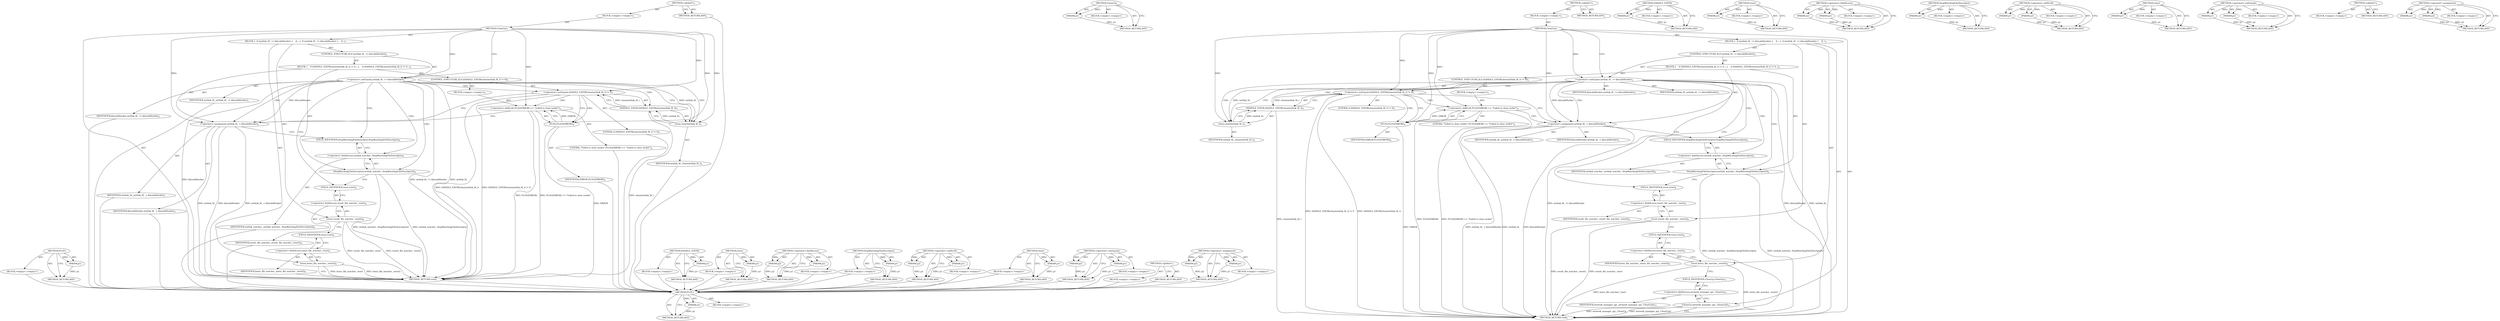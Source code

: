 digraph "&lt;operator&gt;.assignment" {
vulnerable_78 [label=<(METHOD,PLOG)>];
vulnerable_79 [label=<(PARAM,p1)>];
vulnerable_80 [label=<(BLOCK,&lt;empty&gt;,&lt;empty&gt;)>];
vulnerable_81 [label=<(METHOD_RETURN,ANY)>];
vulnerable_6 [label=<(METHOD,&lt;global&gt;)<SUB>1</SUB>>];
vulnerable_7 [label=<(BLOCK,&lt;empty&gt;,&lt;empty&gt;)<SUB>1</SUB>>];
vulnerable_8 [label=<(METHOD,CleanUp)<SUB>1</SUB>>];
vulnerable_9 [label=<(BLOCK,{
  if (netlink_fd_ != kInvalidSocket) {
    if...,{
  if (netlink_fd_ != kInvalidSocket) {
    if...)<SUB>1</SUB>>];
vulnerable_10 [label=<(CONTROL_STRUCTURE,IF,if (netlink_fd_ != kInvalidSocket))<SUB>2</SUB>>];
vulnerable_11 [label=<(&lt;operator&gt;.notEquals,netlink_fd_ != kInvalidSocket)<SUB>2</SUB>>];
vulnerable_12 [label=<(IDENTIFIER,netlink_fd_,netlink_fd_ != kInvalidSocket)<SUB>2</SUB>>];
vulnerable_13 [label=<(IDENTIFIER,kInvalidSocket,netlink_fd_ != kInvalidSocket)<SUB>2</SUB>>];
vulnerable_14 [label=<(BLOCK,{
    if (HANDLE_EINTR(close(netlink_fd_)) != 0...,{
    if (HANDLE_EINTR(close(netlink_fd_)) != 0...)<SUB>2</SUB>>];
vulnerable_15 [label=<(CONTROL_STRUCTURE,IF,if (HANDLE_EINTR(close(netlink_fd_)) != 0))<SUB>3</SUB>>];
vulnerable_16 [label=<(&lt;operator&gt;.notEquals,HANDLE_EINTR(close(netlink_fd_)) != 0)<SUB>3</SUB>>];
vulnerable_17 [label=<(HANDLE_EINTR,HANDLE_EINTR(close(netlink_fd_)))<SUB>3</SUB>>];
vulnerable_18 [label=<(close,close(netlink_fd_))<SUB>3</SUB>>];
vulnerable_19 [label=<(IDENTIFIER,netlink_fd_,close(netlink_fd_))<SUB>3</SUB>>];
vulnerable_20 [label=<(LITERAL,0,HANDLE_EINTR(close(netlink_fd_)) != 0)<SUB>3</SUB>>];
vulnerable_21 [label=<(BLOCK,&lt;empty&gt;,&lt;empty&gt;)<SUB>4</SUB>>];
vulnerable_22 [label=<(&lt;operator&gt;.shiftLeft,PLOG(ERROR) &lt;&lt; &quot;Failed to close socket&quot;)<SUB>4</SUB>>];
vulnerable_23 [label=<(PLOG,PLOG(ERROR))<SUB>4</SUB>>];
vulnerable_24 [label=<(IDENTIFIER,ERROR,PLOG(ERROR))<SUB>4</SUB>>];
vulnerable_25 [label=<(LITERAL,&quot;Failed to close socket&quot;,PLOG(ERROR) &lt;&lt; &quot;Failed to close socket&quot;)<SUB>4</SUB>>];
vulnerable_26 [label=<(&lt;operator&gt;.assignment,netlink_fd_ = kInvalidSocket)<SUB>5</SUB>>];
vulnerable_27 [label=<(IDENTIFIER,netlink_fd_,netlink_fd_ = kInvalidSocket)<SUB>5</SUB>>];
vulnerable_28 [label=<(IDENTIFIER,kInvalidSocket,netlink_fd_ = kInvalidSocket)<SUB>5</SUB>>];
vulnerable_29 [label=<(StopWatchingFileDescriptor,netlink_watcher_.StopWatchingFileDescriptor())<SUB>6</SUB>>];
vulnerable_30 [label=<(&lt;operator&gt;.fieldAccess,netlink_watcher_.StopWatchingFileDescriptor)<SUB>6</SUB>>];
vulnerable_31 [label=<(IDENTIFIER,netlink_watcher_,netlink_watcher_.StopWatchingFileDescriptor())<SUB>6</SUB>>];
vulnerable_32 [label=<(FIELD_IDENTIFIER,StopWatchingFileDescriptor,StopWatchingFileDescriptor)<SUB>6</SUB>>];
vulnerable_33 [label=<(reset,resolv_file_watcher_.reset())<SUB>8</SUB>>];
vulnerable_34 [label=<(&lt;operator&gt;.fieldAccess,resolv_file_watcher_.reset)<SUB>8</SUB>>];
vulnerable_35 [label=<(IDENTIFIER,resolv_file_watcher_,resolv_file_watcher_.reset())<SUB>8</SUB>>];
vulnerable_36 [label=<(FIELD_IDENTIFIER,reset,reset)<SUB>8</SUB>>];
vulnerable_37 [label=<(reset,hosts_file_watcher_.reset())<SUB>9</SUB>>];
vulnerable_38 [label=<(&lt;operator&gt;.fieldAccess,hosts_file_watcher_.reset)<SUB>9</SUB>>];
vulnerable_39 [label=<(IDENTIFIER,hosts_file_watcher_,hosts_file_watcher_.reset())<SUB>9</SUB>>];
vulnerable_40 [label=<(FIELD_IDENTIFIER,reset,reset)<SUB>9</SUB>>];
vulnerable_41 [label=<(METHOD_RETURN,void)<SUB>1</SUB>>];
vulnerable_43 [label=<(METHOD_RETURN,ANY)<SUB>1</SUB>>];
vulnerable_65 [label=<(METHOD,HANDLE_EINTR)>];
vulnerable_66 [label=<(PARAM,p1)>];
vulnerable_67 [label=<(BLOCK,&lt;empty&gt;,&lt;empty&gt;)>];
vulnerable_68 [label=<(METHOD_RETURN,ANY)>];
vulnerable_96 [label=<(METHOD,reset)>];
vulnerable_97 [label=<(PARAM,p1)>];
vulnerable_98 [label=<(BLOCK,&lt;empty&gt;,&lt;empty&gt;)>];
vulnerable_99 [label=<(METHOD_RETURN,ANY)>];
vulnerable_91 [label=<(METHOD,&lt;operator&gt;.fieldAccess)>];
vulnerable_92 [label=<(PARAM,p1)>];
vulnerable_93 [label=<(PARAM,p2)>];
vulnerable_94 [label=<(BLOCK,&lt;empty&gt;,&lt;empty&gt;)>];
vulnerable_95 [label=<(METHOD_RETURN,ANY)>];
vulnerable_87 [label=<(METHOD,StopWatchingFileDescriptor)>];
vulnerable_88 [label=<(PARAM,p1)>];
vulnerable_89 [label=<(BLOCK,&lt;empty&gt;,&lt;empty&gt;)>];
vulnerable_90 [label=<(METHOD_RETURN,ANY)>];
vulnerable_73 [label=<(METHOD,&lt;operator&gt;.shiftLeft)>];
vulnerable_74 [label=<(PARAM,p1)>];
vulnerable_75 [label=<(PARAM,p2)>];
vulnerable_76 [label=<(BLOCK,&lt;empty&gt;,&lt;empty&gt;)>];
vulnerable_77 [label=<(METHOD_RETURN,ANY)>];
vulnerable_69 [label=<(METHOD,close)>];
vulnerable_70 [label=<(PARAM,p1)>];
vulnerable_71 [label=<(BLOCK,&lt;empty&gt;,&lt;empty&gt;)>];
vulnerable_72 [label=<(METHOD_RETURN,ANY)>];
vulnerable_60 [label=<(METHOD,&lt;operator&gt;.notEquals)>];
vulnerable_61 [label=<(PARAM,p1)>];
vulnerable_62 [label=<(PARAM,p2)>];
vulnerable_63 [label=<(BLOCK,&lt;empty&gt;,&lt;empty&gt;)>];
vulnerable_64 [label=<(METHOD_RETURN,ANY)>];
vulnerable_54 [label=<(METHOD,&lt;global&gt;)<SUB>1</SUB>>];
vulnerable_55 [label=<(BLOCK,&lt;empty&gt;,&lt;empty&gt;)>];
vulnerable_56 [label=<(METHOD_RETURN,ANY)>];
vulnerable_82 [label=<(METHOD,&lt;operator&gt;.assignment)>];
vulnerable_83 [label=<(PARAM,p1)>];
vulnerable_84 [label=<(PARAM,p2)>];
vulnerable_85 [label=<(BLOCK,&lt;empty&gt;,&lt;empty&gt;)>];
vulnerable_86 [label=<(METHOD_RETURN,ANY)>];
fixed_82 [label=<(METHOD,PLOG)>];
fixed_83 [label=<(PARAM,p1)>];
fixed_84 [label=<(BLOCK,&lt;empty&gt;,&lt;empty&gt;)>];
fixed_85 [label=<(METHOD_RETURN,ANY)>];
fixed_104 [label=<(METHOD,CleanUp)>];
fixed_105 [label=<(PARAM,p1)>];
fixed_106 [label=<(BLOCK,&lt;empty&gt;,&lt;empty&gt;)>];
fixed_107 [label=<(METHOD_RETURN,ANY)>];
fixed_6 [label=<(METHOD,&lt;global&gt;)<SUB>1</SUB>>];
fixed_7 [label=<(BLOCK,&lt;empty&gt;,&lt;empty&gt;)<SUB>1</SUB>>];
fixed_8 [label=<(METHOD,CleanUp)<SUB>1</SUB>>];
fixed_9 [label=<(BLOCK,{
  if (netlink_fd_ != kInvalidSocket) {
    if...,{
  if (netlink_fd_ != kInvalidSocket) {
    if...)<SUB>1</SUB>>];
fixed_10 [label=<(CONTROL_STRUCTURE,IF,if (netlink_fd_ != kInvalidSocket))<SUB>2</SUB>>];
fixed_11 [label=<(&lt;operator&gt;.notEquals,netlink_fd_ != kInvalidSocket)<SUB>2</SUB>>];
fixed_12 [label=<(IDENTIFIER,netlink_fd_,netlink_fd_ != kInvalidSocket)<SUB>2</SUB>>];
fixed_13 [label=<(IDENTIFIER,kInvalidSocket,netlink_fd_ != kInvalidSocket)<SUB>2</SUB>>];
fixed_14 [label=<(BLOCK,{
    if (HANDLE_EINTR(close(netlink_fd_)) != 0...,{
    if (HANDLE_EINTR(close(netlink_fd_)) != 0...)<SUB>2</SUB>>];
fixed_15 [label=<(CONTROL_STRUCTURE,IF,if (HANDLE_EINTR(close(netlink_fd_)) != 0))<SUB>3</SUB>>];
fixed_16 [label=<(&lt;operator&gt;.notEquals,HANDLE_EINTR(close(netlink_fd_)) != 0)<SUB>3</SUB>>];
fixed_17 [label=<(HANDLE_EINTR,HANDLE_EINTR(close(netlink_fd_)))<SUB>3</SUB>>];
fixed_18 [label=<(close,close(netlink_fd_))<SUB>3</SUB>>];
fixed_19 [label=<(IDENTIFIER,netlink_fd_,close(netlink_fd_))<SUB>3</SUB>>];
fixed_20 [label=<(LITERAL,0,HANDLE_EINTR(close(netlink_fd_)) != 0)<SUB>3</SUB>>];
fixed_21 [label=<(BLOCK,&lt;empty&gt;,&lt;empty&gt;)<SUB>4</SUB>>];
fixed_22 [label=<(&lt;operator&gt;.shiftLeft,PLOG(ERROR) &lt;&lt; &quot;Failed to close socket&quot;)<SUB>4</SUB>>];
fixed_23 [label=<(PLOG,PLOG(ERROR))<SUB>4</SUB>>];
fixed_24 [label=<(IDENTIFIER,ERROR,PLOG(ERROR))<SUB>4</SUB>>];
fixed_25 [label=<(LITERAL,&quot;Failed to close socket&quot;,PLOG(ERROR) &lt;&lt; &quot;Failed to close socket&quot;)<SUB>4</SUB>>];
fixed_26 [label=<(&lt;operator&gt;.assignment,netlink_fd_ = kInvalidSocket)<SUB>5</SUB>>];
fixed_27 [label=<(IDENTIFIER,netlink_fd_,netlink_fd_ = kInvalidSocket)<SUB>5</SUB>>];
fixed_28 [label=<(IDENTIFIER,kInvalidSocket,netlink_fd_ = kInvalidSocket)<SUB>5</SUB>>];
fixed_29 [label=<(StopWatchingFileDescriptor,netlink_watcher_.StopWatchingFileDescriptor())<SUB>6</SUB>>];
fixed_30 [label=<(&lt;operator&gt;.fieldAccess,netlink_watcher_.StopWatchingFileDescriptor)<SUB>6</SUB>>];
fixed_31 [label=<(IDENTIFIER,netlink_watcher_,netlink_watcher_.StopWatchingFileDescriptor())<SUB>6</SUB>>];
fixed_32 [label=<(FIELD_IDENTIFIER,StopWatchingFileDescriptor,StopWatchingFileDescriptor)<SUB>6</SUB>>];
fixed_33 [label=<(reset,resolv_file_watcher_.reset())<SUB>8</SUB>>];
fixed_34 [label=<(&lt;operator&gt;.fieldAccess,resolv_file_watcher_.reset)<SUB>8</SUB>>];
fixed_35 [label=<(IDENTIFIER,resolv_file_watcher_,resolv_file_watcher_.reset())<SUB>8</SUB>>];
fixed_36 [label=<(FIELD_IDENTIFIER,reset,reset)<SUB>8</SUB>>];
fixed_37 [label=<(reset,hosts_file_watcher_.reset())<SUB>9</SUB>>];
fixed_38 [label=<(&lt;operator&gt;.fieldAccess,hosts_file_watcher_.reset)<SUB>9</SUB>>];
fixed_39 [label=<(IDENTIFIER,hosts_file_watcher_,hosts_file_watcher_.reset())<SUB>9</SUB>>];
fixed_40 [label=<(FIELD_IDENTIFIER,reset,reset)<SUB>9</SUB>>];
fixed_41 [label=<(CleanUp,network_manager_api_.CleanUp())<SUB>11</SUB>>];
fixed_42 [label=<(&lt;operator&gt;.fieldAccess,network_manager_api_.CleanUp)<SUB>11</SUB>>];
fixed_43 [label=<(IDENTIFIER,network_manager_api_,network_manager_api_.CleanUp())<SUB>11</SUB>>];
fixed_44 [label=<(FIELD_IDENTIFIER,CleanUp,CleanUp)<SUB>11</SUB>>];
fixed_45 [label=<(METHOD_RETURN,void)<SUB>1</SUB>>];
fixed_47 [label=<(METHOD_RETURN,ANY)<SUB>1</SUB>>];
fixed_69 [label=<(METHOD,HANDLE_EINTR)>];
fixed_70 [label=<(PARAM,p1)>];
fixed_71 [label=<(BLOCK,&lt;empty&gt;,&lt;empty&gt;)>];
fixed_72 [label=<(METHOD_RETURN,ANY)>];
fixed_100 [label=<(METHOD,reset)>];
fixed_101 [label=<(PARAM,p1)>];
fixed_102 [label=<(BLOCK,&lt;empty&gt;,&lt;empty&gt;)>];
fixed_103 [label=<(METHOD_RETURN,ANY)>];
fixed_95 [label=<(METHOD,&lt;operator&gt;.fieldAccess)>];
fixed_96 [label=<(PARAM,p1)>];
fixed_97 [label=<(PARAM,p2)>];
fixed_98 [label=<(BLOCK,&lt;empty&gt;,&lt;empty&gt;)>];
fixed_99 [label=<(METHOD_RETURN,ANY)>];
fixed_91 [label=<(METHOD,StopWatchingFileDescriptor)>];
fixed_92 [label=<(PARAM,p1)>];
fixed_93 [label=<(BLOCK,&lt;empty&gt;,&lt;empty&gt;)>];
fixed_94 [label=<(METHOD_RETURN,ANY)>];
fixed_77 [label=<(METHOD,&lt;operator&gt;.shiftLeft)>];
fixed_78 [label=<(PARAM,p1)>];
fixed_79 [label=<(PARAM,p2)>];
fixed_80 [label=<(BLOCK,&lt;empty&gt;,&lt;empty&gt;)>];
fixed_81 [label=<(METHOD_RETURN,ANY)>];
fixed_73 [label=<(METHOD,close)>];
fixed_74 [label=<(PARAM,p1)>];
fixed_75 [label=<(BLOCK,&lt;empty&gt;,&lt;empty&gt;)>];
fixed_76 [label=<(METHOD_RETURN,ANY)>];
fixed_64 [label=<(METHOD,&lt;operator&gt;.notEquals)>];
fixed_65 [label=<(PARAM,p1)>];
fixed_66 [label=<(PARAM,p2)>];
fixed_67 [label=<(BLOCK,&lt;empty&gt;,&lt;empty&gt;)>];
fixed_68 [label=<(METHOD_RETURN,ANY)>];
fixed_58 [label=<(METHOD,&lt;global&gt;)<SUB>1</SUB>>];
fixed_59 [label=<(BLOCK,&lt;empty&gt;,&lt;empty&gt;)>];
fixed_60 [label=<(METHOD_RETURN,ANY)>];
fixed_86 [label=<(METHOD,&lt;operator&gt;.assignment)>];
fixed_87 [label=<(PARAM,p1)>];
fixed_88 [label=<(PARAM,p2)>];
fixed_89 [label=<(BLOCK,&lt;empty&gt;,&lt;empty&gt;)>];
fixed_90 [label=<(METHOD_RETURN,ANY)>];
vulnerable_78 -> vulnerable_79  [key=0, label="AST: "];
vulnerable_78 -> vulnerable_79  [key=1, label="DDG: "];
vulnerable_78 -> vulnerable_80  [key=0, label="AST: "];
vulnerable_78 -> vulnerable_81  [key=0, label="AST: "];
vulnerable_78 -> vulnerable_81  [key=1, label="CFG: "];
vulnerable_79 -> vulnerable_81  [key=0, label="DDG: p1"];
vulnerable_80 -> fixed_82  [key=0];
vulnerable_81 -> fixed_82  [key=0];
vulnerable_6 -> vulnerable_7  [key=0, label="AST: "];
vulnerable_6 -> vulnerable_43  [key=0, label="AST: "];
vulnerable_6 -> vulnerable_43  [key=1, label="CFG: "];
vulnerable_7 -> vulnerable_8  [key=0, label="AST: "];
vulnerable_8 -> vulnerable_9  [key=0, label="AST: "];
vulnerable_8 -> vulnerable_41  [key=0, label="AST: "];
vulnerable_8 -> vulnerable_11  [key=0, label="CFG: "];
vulnerable_8 -> vulnerable_11  [key=1, label="DDG: "];
vulnerable_8 -> vulnerable_26  [key=0, label="DDG: "];
vulnerable_8 -> vulnerable_16  [key=0, label="DDG: "];
vulnerable_8 -> vulnerable_22  [key=0, label="DDG: "];
vulnerable_8 -> vulnerable_18  [key=0, label="DDG: "];
vulnerable_8 -> vulnerable_23  [key=0, label="DDG: "];
vulnerable_9 -> vulnerable_10  [key=0, label="AST: "];
vulnerable_9 -> vulnerable_33  [key=0, label="AST: "];
vulnerable_9 -> vulnerable_37  [key=0, label="AST: "];
vulnerable_10 -> vulnerable_11  [key=0, label="AST: "];
vulnerable_10 -> vulnerable_14  [key=0, label="AST: "];
vulnerable_11 -> vulnerable_12  [key=0, label="AST: "];
vulnerable_11 -> vulnerable_13  [key=0, label="AST: "];
vulnerable_11 -> vulnerable_18  [key=0, label="CFG: "];
vulnerable_11 -> vulnerable_18  [key=1, label="DDG: netlink_fd_"];
vulnerable_11 -> vulnerable_18  [key=2, label="CDG: "];
vulnerable_11 -> vulnerable_36  [key=0, label="CFG: "];
vulnerable_11 -> vulnerable_41  [key=0, label="DDG: netlink_fd_"];
vulnerable_11 -> vulnerable_41  [key=1, label="DDG: kInvalidSocket"];
vulnerable_11 -> vulnerable_41  [key=2, label="DDG: netlink_fd_ != kInvalidSocket"];
vulnerable_11 -> vulnerable_26  [key=0, label="DDG: kInvalidSocket"];
vulnerable_11 -> vulnerable_26  [key=1, label="CDG: "];
vulnerable_11 -> vulnerable_16  [key=0, label="CDG: "];
vulnerable_11 -> vulnerable_17  [key=0, label="CDG: "];
vulnerable_11 -> vulnerable_30  [key=0, label="CDG: "];
vulnerable_11 -> vulnerable_29  [key=0, label="CDG: "];
vulnerable_11 -> vulnerable_32  [key=0, label="CDG: "];
vulnerable_12 -> fixed_82  [key=0];
vulnerable_13 -> fixed_82  [key=0];
vulnerable_14 -> vulnerable_15  [key=0, label="AST: "];
vulnerable_14 -> vulnerable_26  [key=0, label="AST: "];
vulnerable_14 -> vulnerable_29  [key=0, label="AST: "];
vulnerable_15 -> vulnerable_16  [key=0, label="AST: "];
vulnerable_15 -> vulnerable_21  [key=0, label="AST: "];
vulnerable_16 -> vulnerable_17  [key=0, label="AST: "];
vulnerable_16 -> vulnerable_20  [key=0, label="AST: "];
vulnerable_16 -> vulnerable_23  [key=0, label="CFG: "];
vulnerable_16 -> vulnerable_23  [key=1, label="CDG: "];
vulnerable_16 -> vulnerable_26  [key=0, label="CFG: "];
vulnerable_16 -> vulnerable_41  [key=0, label="DDG: HANDLE_EINTR(close(netlink_fd_))"];
vulnerable_16 -> vulnerable_41  [key=1, label="DDG: HANDLE_EINTR(close(netlink_fd_)) != 0"];
vulnerable_16 -> vulnerable_22  [key=0, label="CDG: "];
vulnerable_17 -> vulnerable_18  [key=0, label="AST: "];
vulnerable_17 -> vulnerable_16  [key=0, label="CFG: "];
vulnerable_17 -> vulnerable_16  [key=1, label="DDG: close(netlink_fd_)"];
vulnerable_17 -> vulnerable_41  [key=0, label="DDG: close(netlink_fd_)"];
vulnerable_18 -> vulnerable_19  [key=0, label="AST: "];
vulnerable_18 -> vulnerable_17  [key=0, label="CFG: "];
vulnerable_18 -> vulnerable_17  [key=1, label="DDG: netlink_fd_"];
vulnerable_19 -> fixed_82  [key=0];
vulnerable_20 -> fixed_82  [key=0];
vulnerable_21 -> vulnerable_22  [key=0, label="AST: "];
vulnerable_22 -> vulnerable_23  [key=0, label="AST: "];
vulnerable_22 -> vulnerable_25  [key=0, label="AST: "];
vulnerable_22 -> vulnerable_26  [key=0, label="CFG: "];
vulnerable_22 -> vulnerable_41  [key=0, label="DDG: PLOG(ERROR)"];
vulnerable_22 -> vulnerable_41  [key=1, label="DDG: PLOG(ERROR) &lt;&lt; &quot;Failed to close socket&quot;"];
vulnerable_23 -> vulnerable_24  [key=0, label="AST: "];
vulnerable_23 -> vulnerable_22  [key=0, label="CFG: "];
vulnerable_23 -> vulnerable_22  [key=1, label="DDG: ERROR"];
vulnerable_23 -> vulnerable_41  [key=0, label="DDG: ERROR"];
vulnerable_24 -> fixed_82  [key=0];
vulnerable_25 -> fixed_82  [key=0];
vulnerable_26 -> vulnerable_27  [key=0, label="AST: "];
vulnerable_26 -> vulnerable_28  [key=0, label="AST: "];
vulnerable_26 -> vulnerable_32  [key=0, label="CFG: "];
vulnerable_26 -> vulnerable_41  [key=0, label="DDG: netlink_fd_"];
vulnerable_26 -> vulnerable_41  [key=1, label="DDG: kInvalidSocket"];
vulnerable_26 -> vulnerable_41  [key=2, label="DDG: netlink_fd_ = kInvalidSocket"];
vulnerable_27 -> fixed_82  [key=0];
vulnerable_28 -> fixed_82  [key=0];
vulnerable_29 -> vulnerable_30  [key=0, label="AST: "];
vulnerable_29 -> vulnerable_36  [key=0, label="CFG: "];
vulnerable_29 -> vulnerable_41  [key=0, label="DDG: netlink_watcher_.StopWatchingFileDescriptor"];
vulnerable_29 -> vulnerable_41  [key=1, label="DDG: netlink_watcher_.StopWatchingFileDescriptor()"];
vulnerable_30 -> vulnerable_31  [key=0, label="AST: "];
vulnerable_30 -> vulnerable_32  [key=0, label="AST: "];
vulnerable_30 -> vulnerable_29  [key=0, label="CFG: "];
vulnerable_31 -> fixed_82  [key=0];
vulnerable_32 -> vulnerable_30  [key=0, label="CFG: "];
vulnerable_33 -> vulnerable_34  [key=0, label="AST: "];
vulnerable_33 -> vulnerable_40  [key=0, label="CFG: "];
vulnerable_33 -> vulnerable_41  [key=0, label="DDG: resolv_file_watcher_.reset"];
vulnerable_33 -> vulnerable_41  [key=1, label="DDG: resolv_file_watcher_.reset()"];
vulnerable_34 -> vulnerable_35  [key=0, label="AST: "];
vulnerable_34 -> vulnerable_36  [key=0, label="AST: "];
vulnerable_34 -> vulnerable_33  [key=0, label="CFG: "];
vulnerable_35 -> fixed_82  [key=0];
vulnerable_36 -> vulnerable_34  [key=0, label="CFG: "];
vulnerable_37 -> vulnerable_38  [key=0, label="AST: "];
vulnerable_37 -> vulnerable_41  [key=0, label="CFG: "];
vulnerable_37 -> vulnerable_41  [key=1, label="DDG: hosts_file_watcher_.reset"];
vulnerable_37 -> vulnerable_41  [key=2, label="DDG: hosts_file_watcher_.reset()"];
vulnerable_38 -> vulnerable_39  [key=0, label="AST: "];
vulnerable_38 -> vulnerable_40  [key=0, label="AST: "];
vulnerable_38 -> vulnerable_37  [key=0, label="CFG: "];
vulnerable_39 -> fixed_82  [key=0];
vulnerable_40 -> vulnerable_38  [key=0, label="CFG: "];
vulnerable_41 -> fixed_82  [key=0];
vulnerable_43 -> fixed_82  [key=0];
vulnerable_65 -> vulnerable_66  [key=0, label="AST: "];
vulnerable_65 -> vulnerable_66  [key=1, label="DDG: "];
vulnerable_65 -> vulnerable_67  [key=0, label="AST: "];
vulnerable_65 -> vulnerable_68  [key=0, label="AST: "];
vulnerable_65 -> vulnerable_68  [key=1, label="CFG: "];
vulnerable_66 -> vulnerable_68  [key=0, label="DDG: p1"];
vulnerable_67 -> fixed_82  [key=0];
vulnerable_68 -> fixed_82  [key=0];
vulnerable_96 -> vulnerable_97  [key=0, label="AST: "];
vulnerable_96 -> vulnerable_97  [key=1, label="DDG: "];
vulnerable_96 -> vulnerable_98  [key=0, label="AST: "];
vulnerable_96 -> vulnerable_99  [key=0, label="AST: "];
vulnerable_96 -> vulnerable_99  [key=1, label="CFG: "];
vulnerable_97 -> vulnerable_99  [key=0, label="DDG: p1"];
vulnerable_98 -> fixed_82  [key=0];
vulnerable_99 -> fixed_82  [key=0];
vulnerable_91 -> vulnerable_92  [key=0, label="AST: "];
vulnerable_91 -> vulnerable_92  [key=1, label="DDG: "];
vulnerable_91 -> vulnerable_94  [key=0, label="AST: "];
vulnerable_91 -> vulnerable_93  [key=0, label="AST: "];
vulnerable_91 -> vulnerable_93  [key=1, label="DDG: "];
vulnerable_91 -> vulnerable_95  [key=0, label="AST: "];
vulnerable_91 -> vulnerable_95  [key=1, label="CFG: "];
vulnerable_92 -> vulnerable_95  [key=0, label="DDG: p1"];
vulnerable_93 -> vulnerable_95  [key=0, label="DDG: p2"];
vulnerable_94 -> fixed_82  [key=0];
vulnerable_95 -> fixed_82  [key=0];
vulnerable_87 -> vulnerable_88  [key=0, label="AST: "];
vulnerable_87 -> vulnerable_88  [key=1, label="DDG: "];
vulnerable_87 -> vulnerable_89  [key=0, label="AST: "];
vulnerable_87 -> vulnerable_90  [key=0, label="AST: "];
vulnerable_87 -> vulnerable_90  [key=1, label="CFG: "];
vulnerable_88 -> vulnerable_90  [key=0, label="DDG: p1"];
vulnerable_89 -> fixed_82  [key=0];
vulnerable_90 -> fixed_82  [key=0];
vulnerable_73 -> vulnerable_74  [key=0, label="AST: "];
vulnerable_73 -> vulnerable_74  [key=1, label="DDG: "];
vulnerable_73 -> vulnerable_76  [key=0, label="AST: "];
vulnerable_73 -> vulnerable_75  [key=0, label="AST: "];
vulnerable_73 -> vulnerable_75  [key=1, label="DDG: "];
vulnerable_73 -> vulnerable_77  [key=0, label="AST: "];
vulnerable_73 -> vulnerable_77  [key=1, label="CFG: "];
vulnerable_74 -> vulnerable_77  [key=0, label="DDG: p1"];
vulnerable_75 -> vulnerable_77  [key=0, label="DDG: p2"];
vulnerable_76 -> fixed_82  [key=0];
vulnerable_77 -> fixed_82  [key=0];
vulnerable_69 -> vulnerable_70  [key=0, label="AST: "];
vulnerable_69 -> vulnerable_70  [key=1, label="DDG: "];
vulnerable_69 -> vulnerable_71  [key=0, label="AST: "];
vulnerable_69 -> vulnerable_72  [key=0, label="AST: "];
vulnerable_69 -> vulnerable_72  [key=1, label="CFG: "];
vulnerable_70 -> vulnerable_72  [key=0, label="DDG: p1"];
vulnerable_71 -> fixed_82  [key=0];
vulnerable_72 -> fixed_82  [key=0];
vulnerable_60 -> vulnerable_61  [key=0, label="AST: "];
vulnerable_60 -> vulnerable_61  [key=1, label="DDG: "];
vulnerable_60 -> vulnerable_63  [key=0, label="AST: "];
vulnerable_60 -> vulnerable_62  [key=0, label="AST: "];
vulnerable_60 -> vulnerable_62  [key=1, label="DDG: "];
vulnerable_60 -> vulnerable_64  [key=0, label="AST: "];
vulnerable_60 -> vulnerable_64  [key=1, label="CFG: "];
vulnerable_61 -> vulnerable_64  [key=0, label="DDG: p1"];
vulnerable_62 -> vulnerable_64  [key=0, label="DDG: p2"];
vulnerable_63 -> fixed_82  [key=0];
vulnerable_64 -> fixed_82  [key=0];
vulnerable_54 -> vulnerable_55  [key=0, label="AST: "];
vulnerable_54 -> vulnerable_56  [key=0, label="AST: "];
vulnerable_54 -> vulnerable_56  [key=1, label="CFG: "];
vulnerable_55 -> fixed_82  [key=0];
vulnerable_56 -> fixed_82  [key=0];
vulnerable_82 -> vulnerable_83  [key=0, label="AST: "];
vulnerable_82 -> vulnerable_83  [key=1, label="DDG: "];
vulnerable_82 -> vulnerable_85  [key=0, label="AST: "];
vulnerable_82 -> vulnerable_84  [key=0, label="AST: "];
vulnerable_82 -> vulnerable_84  [key=1, label="DDG: "];
vulnerable_82 -> vulnerable_86  [key=0, label="AST: "];
vulnerable_82 -> vulnerable_86  [key=1, label="CFG: "];
vulnerable_83 -> vulnerable_86  [key=0, label="DDG: p1"];
vulnerable_84 -> vulnerable_86  [key=0, label="DDG: p2"];
vulnerable_85 -> fixed_82  [key=0];
vulnerable_86 -> fixed_82  [key=0];
fixed_82 -> fixed_83  [key=0, label="AST: "];
fixed_82 -> fixed_83  [key=1, label="DDG: "];
fixed_82 -> fixed_84  [key=0, label="AST: "];
fixed_82 -> fixed_85  [key=0, label="AST: "];
fixed_82 -> fixed_85  [key=1, label="CFG: "];
fixed_83 -> fixed_85  [key=0, label="DDG: p1"];
fixed_104 -> fixed_105  [key=0, label="AST: "];
fixed_104 -> fixed_105  [key=1, label="DDG: "];
fixed_104 -> fixed_106  [key=0, label="AST: "];
fixed_104 -> fixed_107  [key=0, label="AST: "];
fixed_104 -> fixed_107  [key=1, label="CFG: "];
fixed_105 -> fixed_107  [key=0, label="DDG: p1"];
fixed_6 -> fixed_7  [key=0, label="AST: "];
fixed_6 -> fixed_47  [key=0, label="AST: "];
fixed_6 -> fixed_47  [key=1, label="CFG: "];
fixed_7 -> fixed_8  [key=0, label="AST: "];
fixed_8 -> fixed_9  [key=0, label="AST: "];
fixed_8 -> fixed_45  [key=0, label="AST: "];
fixed_8 -> fixed_11  [key=0, label="CFG: "];
fixed_8 -> fixed_11  [key=1, label="DDG: "];
fixed_8 -> fixed_26  [key=0, label="DDG: "];
fixed_8 -> fixed_16  [key=0, label="DDG: "];
fixed_8 -> fixed_22  [key=0, label="DDG: "];
fixed_8 -> fixed_18  [key=0, label="DDG: "];
fixed_8 -> fixed_23  [key=0, label="DDG: "];
fixed_9 -> fixed_10  [key=0, label="AST: "];
fixed_9 -> fixed_33  [key=0, label="AST: "];
fixed_9 -> fixed_37  [key=0, label="AST: "];
fixed_9 -> fixed_41  [key=0, label="AST: "];
fixed_10 -> fixed_11  [key=0, label="AST: "];
fixed_10 -> fixed_14  [key=0, label="AST: "];
fixed_11 -> fixed_12  [key=0, label="AST: "];
fixed_11 -> fixed_13  [key=0, label="AST: "];
fixed_11 -> fixed_18  [key=0, label="CFG: "];
fixed_11 -> fixed_18  [key=1, label="DDG: netlink_fd_"];
fixed_11 -> fixed_18  [key=2, label="CDG: "];
fixed_11 -> fixed_36  [key=0, label="CFG: "];
fixed_11 -> fixed_45  [key=0, label="DDG: netlink_fd_"];
fixed_11 -> fixed_45  [key=1, label="DDG: kInvalidSocket"];
fixed_11 -> fixed_45  [key=2, label="DDG: netlink_fd_ != kInvalidSocket"];
fixed_11 -> fixed_26  [key=0, label="DDG: kInvalidSocket"];
fixed_11 -> fixed_26  [key=1, label="CDG: "];
fixed_11 -> fixed_16  [key=0, label="CDG: "];
fixed_11 -> fixed_17  [key=0, label="CDG: "];
fixed_11 -> fixed_30  [key=0, label="CDG: "];
fixed_11 -> fixed_29  [key=0, label="CDG: "];
fixed_11 -> fixed_32  [key=0, label="CDG: "];
fixed_14 -> fixed_15  [key=0, label="AST: "];
fixed_14 -> fixed_26  [key=0, label="AST: "];
fixed_14 -> fixed_29  [key=0, label="AST: "];
fixed_15 -> fixed_16  [key=0, label="AST: "];
fixed_15 -> fixed_21  [key=0, label="AST: "];
fixed_16 -> fixed_17  [key=0, label="AST: "];
fixed_16 -> fixed_20  [key=0, label="AST: "];
fixed_16 -> fixed_23  [key=0, label="CFG: "];
fixed_16 -> fixed_23  [key=1, label="CDG: "];
fixed_16 -> fixed_26  [key=0, label="CFG: "];
fixed_16 -> fixed_45  [key=0, label="DDG: HANDLE_EINTR(close(netlink_fd_))"];
fixed_16 -> fixed_45  [key=1, label="DDG: HANDLE_EINTR(close(netlink_fd_)) != 0"];
fixed_16 -> fixed_22  [key=0, label="CDG: "];
fixed_17 -> fixed_18  [key=0, label="AST: "];
fixed_17 -> fixed_16  [key=0, label="CFG: "];
fixed_17 -> fixed_16  [key=1, label="DDG: close(netlink_fd_)"];
fixed_17 -> fixed_45  [key=0, label="DDG: close(netlink_fd_)"];
fixed_18 -> fixed_19  [key=0, label="AST: "];
fixed_18 -> fixed_17  [key=0, label="CFG: "];
fixed_18 -> fixed_17  [key=1, label="DDG: netlink_fd_"];
fixed_21 -> fixed_22  [key=0, label="AST: "];
fixed_22 -> fixed_23  [key=0, label="AST: "];
fixed_22 -> fixed_25  [key=0, label="AST: "];
fixed_22 -> fixed_26  [key=0, label="CFG: "];
fixed_22 -> fixed_45  [key=0, label="DDG: PLOG(ERROR)"];
fixed_22 -> fixed_45  [key=1, label="DDG: PLOG(ERROR) &lt;&lt; &quot;Failed to close socket&quot;"];
fixed_23 -> fixed_24  [key=0, label="AST: "];
fixed_23 -> fixed_22  [key=0, label="CFG: "];
fixed_23 -> fixed_22  [key=1, label="DDG: ERROR"];
fixed_23 -> fixed_45  [key=0, label="DDG: ERROR"];
fixed_26 -> fixed_27  [key=0, label="AST: "];
fixed_26 -> fixed_28  [key=0, label="AST: "];
fixed_26 -> fixed_32  [key=0, label="CFG: "];
fixed_26 -> fixed_45  [key=0, label="DDG: netlink_fd_"];
fixed_26 -> fixed_45  [key=1, label="DDG: kInvalidSocket"];
fixed_26 -> fixed_45  [key=2, label="DDG: netlink_fd_ = kInvalidSocket"];
fixed_29 -> fixed_30  [key=0, label="AST: "];
fixed_29 -> fixed_36  [key=0, label="CFG: "];
fixed_29 -> fixed_45  [key=0, label="DDG: netlink_watcher_.StopWatchingFileDescriptor"];
fixed_29 -> fixed_45  [key=1, label="DDG: netlink_watcher_.StopWatchingFileDescriptor()"];
fixed_30 -> fixed_31  [key=0, label="AST: "];
fixed_30 -> fixed_32  [key=0, label="AST: "];
fixed_30 -> fixed_29  [key=0, label="CFG: "];
fixed_32 -> fixed_30  [key=0, label="CFG: "];
fixed_33 -> fixed_34  [key=0, label="AST: "];
fixed_33 -> fixed_40  [key=0, label="CFG: "];
fixed_33 -> fixed_45  [key=0, label="DDG: resolv_file_watcher_.reset"];
fixed_33 -> fixed_45  [key=1, label="DDG: resolv_file_watcher_.reset()"];
fixed_34 -> fixed_35  [key=0, label="AST: "];
fixed_34 -> fixed_36  [key=0, label="AST: "];
fixed_34 -> fixed_33  [key=0, label="CFG: "];
fixed_36 -> fixed_34  [key=0, label="CFG: "];
fixed_37 -> fixed_38  [key=0, label="AST: "];
fixed_37 -> fixed_44  [key=0, label="CFG: "];
fixed_37 -> fixed_45  [key=0, label="DDG: hosts_file_watcher_.reset"];
fixed_37 -> fixed_45  [key=1, label="DDG: hosts_file_watcher_.reset()"];
fixed_38 -> fixed_39  [key=0, label="AST: "];
fixed_38 -> fixed_40  [key=0, label="AST: "];
fixed_38 -> fixed_37  [key=0, label="CFG: "];
fixed_40 -> fixed_38  [key=0, label="CFG: "];
fixed_41 -> fixed_42  [key=0, label="AST: "];
fixed_41 -> fixed_45  [key=0, label="CFG: "];
fixed_41 -> fixed_45  [key=1, label="DDG: network_manager_api_.CleanUp"];
fixed_41 -> fixed_45  [key=2, label="DDG: network_manager_api_.CleanUp()"];
fixed_42 -> fixed_43  [key=0, label="AST: "];
fixed_42 -> fixed_44  [key=0, label="AST: "];
fixed_42 -> fixed_41  [key=0, label="CFG: "];
fixed_44 -> fixed_42  [key=0, label="CFG: "];
fixed_69 -> fixed_70  [key=0, label="AST: "];
fixed_69 -> fixed_70  [key=1, label="DDG: "];
fixed_69 -> fixed_71  [key=0, label="AST: "];
fixed_69 -> fixed_72  [key=0, label="AST: "];
fixed_69 -> fixed_72  [key=1, label="CFG: "];
fixed_70 -> fixed_72  [key=0, label="DDG: p1"];
fixed_100 -> fixed_101  [key=0, label="AST: "];
fixed_100 -> fixed_101  [key=1, label="DDG: "];
fixed_100 -> fixed_102  [key=0, label="AST: "];
fixed_100 -> fixed_103  [key=0, label="AST: "];
fixed_100 -> fixed_103  [key=1, label="CFG: "];
fixed_101 -> fixed_103  [key=0, label="DDG: p1"];
fixed_95 -> fixed_96  [key=0, label="AST: "];
fixed_95 -> fixed_96  [key=1, label="DDG: "];
fixed_95 -> fixed_98  [key=0, label="AST: "];
fixed_95 -> fixed_97  [key=0, label="AST: "];
fixed_95 -> fixed_97  [key=1, label="DDG: "];
fixed_95 -> fixed_99  [key=0, label="AST: "];
fixed_95 -> fixed_99  [key=1, label="CFG: "];
fixed_96 -> fixed_99  [key=0, label="DDG: p1"];
fixed_97 -> fixed_99  [key=0, label="DDG: p2"];
fixed_91 -> fixed_92  [key=0, label="AST: "];
fixed_91 -> fixed_92  [key=1, label="DDG: "];
fixed_91 -> fixed_93  [key=0, label="AST: "];
fixed_91 -> fixed_94  [key=0, label="AST: "];
fixed_91 -> fixed_94  [key=1, label="CFG: "];
fixed_92 -> fixed_94  [key=0, label="DDG: p1"];
fixed_77 -> fixed_78  [key=0, label="AST: "];
fixed_77 -> fixed_78  [key=1, label="DDG: "];
fixed_77 -> fixed_80  [key=0, label="AST: "];
fixed_77 -> fixed_79  [key=0, label="AST: "];
fixed_77 -> fixed_79  [key=1, label="DDG: "];
fixed_77 -> fixed_81  [key=0, label="AST: "];
fixed_77 -> fixed_81  [key=1, label="CFG: "];
fixed_78 -> fixed_81  [key=0, label="DDG: p1"];
fixed_79 -> fixed_81  [key=0, label="DDG: p2"];
fixed_73 -> fixed_74  [key=0, label="AST: "];
fixed_73 -> fixed_74  [key=1, label="DDG: "];
fixed_73 -> fixed_75  [key=0, label="AST: "];
fixed_73 -> fixed_76  [key=0, label="AST: "];
fixed_73 -> fixed_76  [key=1, label="CFG: "];
fixed_74 -> fixed_76  [key=0, label="DDG: p1"];
fixed_64 -> fixed_65  [key=0, label="AST: "];
fixed_64 -> fixed_65  [key=1, label="DDG: "];
fixed_64 -> fixed_67  [key=0, label="AST: "];
fixed_64 -> fixed_66  [key=0, label="AST: "];
fixed_64 -> fixed_66  [key=1, label="DDG: "];
fixed_64 -> fixed_68  [key=0, label="AST: "];
fixed_64 -> fixed_68  [key=1, label="CFG: "];
fixed_65 -> fixed_68  [key=0, label="DDG: p1"];
fixed_66 -> fixed_68  [key=0, label="DDG: p2"];
fixed_58 -> fixed_59  [key=0, label="AST: "];
fixed_58 -> fixed_60  [key=0, label="AST: "];
fixed_58 -> fixed_60  [key=1, label="CFG: "];
fixed_86 -> fixed_87  [key=0, label="AST: "];
fixed_86 -> fixed_87  [key=1, label="DDG: "];
fixed_86 -> fixed_89  [key=0, label="AST: "];
fixed_86 -> fixed_88  [key=0, label="AST: "];
fixed_86 -> fixed_88  [key=1, label="DDG: "];
fixed_86 -> fixed_90  [key=0, label="AST: "];
fixed_86 -> fixed_90  [key=1, label="CFG: "];
fixed_87 -> fixed_90  [key=0, label="DDG: p1"];
fixed_88 -> fixed_90  [key=0, label="DDG: p2"];
}
